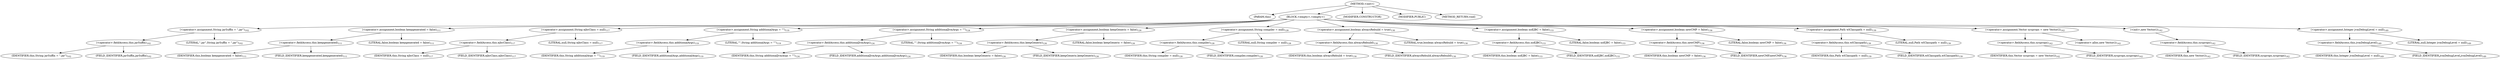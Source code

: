 digraph "&lt;init&gt;" {  
"1763" [label = <(METHOD,&lt;init&gt;)> ]
"1764" [label = <(PARAM,this)> ]
"1765" [label = <(BLOCK,&lt;empty&gt;,&lt;empty&gt;)> ]
"1766" [label = <(&lt;operator&gt;.assignment,String jarSuffix = &quot;.jar&quot;)<SUB>102</SUB>> ]
"1767" [label = <(&lt;operator&gt;.fieldAccess,this.jarSuffix)<SUB>102</SUB>> ]
"1768" [label = <(IDENTIFIER,this,String jarSuffix = &quot;.jar&quot;)<SUB>102</SUB>> ]
"1769" [label = <(FIELD_IDENTIFIER,jarSuffix,jarSuffix)<SUB>102</SUB>> ]
"1770" [label = <(LITERAL,&quot;.jar&quot;,String jarSuffix = &quot;.jar&quot;)<SUB>102</SUB>> ]
"1771" [label = <(&lt;operator&gt;.assignment,boolean keepgenerated = false)<SUB>111</SUB>> ]
"1772" [label = <(&lt;operator&gt;.fieldAccess,this.keepgenerated)<SUB>111</SUB>> ]
"1773" [label = <(IDENTIFIER,this,boolean keepgenerated = false)<SUB>111</SUB>> ]
"1774" [label = <(FIELD_IDENTIFIER,keepgenerated,keepgenerated)<SUB>111</SUB>> ]
"1775" [label = <(LITERAL,false,boolean keepgenerated = false)<SUB>111</SUB>> ]
"1776" [label = <(&lt;operator&gt;.assignment,String ejbcClass = null)<SUB>117</SUB>> ]
"1777" [label = <(&lt;operator&gt;.fieldAccess,this.ejbcClass)<SUB>117</SUB>> ]
"1778" [label = <(IDENTIFIER,this,String ejbcClass = null)<SUB>117</SUB>> ]
"1779" [label = <(FIELD_IDENTIFIER,ejbcClass,ejbcClass)<SUB>117</SUB>> ]
"1780" [label = <(LITERAL,null,String ejbcClass = null)<SUB>117</SUB>> ]
"1781" [label = <(&lt;operator&gt;.assignment,String additionalArgs = &quot;&quot;)<SUB>119</SUB>> ]
"1782" [label = <(&lt;operator&gt;.fieldAccess,this.additionalArgs)<SUB>119</SUB>> ]
"1783" [label = <(IDENTIFIER,this,String additionalArgs = &quot;&quot;)<SUB>119</SUB>> ]
"1784" [label = <(FIELD_IDENTIFIER,additionalArgs,additionalArgs)<SUB>119</SUB>> ]
"1785" [label = <(LITERAL,&quot;&quot;,String additionalArgs = &quot;&quot;)<SUB>119</SUB>> ]
"1786" [label = <(&lt;operator&gt;.assignment,String additionalJvmArgs = &quot;&quot;)<SUB>124</SUB>> ]
"1787" [label = <(&lt;operator&gt;.fieldAccess,this.additionalJvmArgs)<SUB>124</SUB>> ]
"1788" [label = <(IDENTIFIER,this,String additionalJvmArgs = &quot;&quot;)<SUB>124</SUB>> ]
"1789" [label = <(FIELD_IDENTIFIER,additionalJvmArgs,additionalJvmArgs)<SUB>124</SUB>> ]
"1790" [label = <(LITERAL,&quot;&quot;,String additionalJvmArgs = &quot;&quot;)<SUB>124</SUB>> ]
"1791" [label = <(&lt;operator&gt;.assignment,boolean keepGeneric = false)<SUB>126</SUB>> ]
"1792" [label = <(&lt;operator&gt;.fieldAccess,this.keepGeneric)<SUB>126</SUB>> ]
"1793" [label = <(IDENTIFIER,this,boolean keepGeneric = false)<SUB>126</SUB>> ]
"1794" [label = <(FIELD_IDENTIFIER,keepGeneric,keepGeneric)<SUB>126</SUB>> ]
"1795" [label = <(LITERAL,false,boolean keepGeneric = false)<SUB>126</SUB>> ]
"1796" [label = <(&lt;operator&gt;.assignment,String compiler = null)<SUB>128</SUB>> ]
"1797" [label = <(&lt;operator&gt;.fieldAccess,this.compiler)<SUB>128</SUB>> ]
"1798" [label = <(IDENTIFIER,this,String compiler = null)<SUB>128</SUB>> ]
"1799" [label = <(FIELD_IDENTIFIER,compiler,compiler)<SUB>128</SUB>> ]
"1800" [label = <(LITERAL,null,String compiler = null)<SUB>128</SUB>> ]
"1801" [label = <(&lt;operator&gt;.assignment,boolean alwaysRebuild = true)<SUB>130</SUB>> ]
"1802" [label = <(&lt;operator&gt;.fieldAccess,this.alwaysRebuild)<SUB>130</SUB>> ]
"1803" [label = <(IDENTIFIER,this,boolean alwaysRebuild = true)<SUB>130</SUB>> ]
"1804" [label = <(FIELD_IDENTIFIER,alwaysRebuild,alwaysRebuild)<SUB>130</SUB>> ]
"1805" [label = <(LITERAL,true,boolean alwaysRebuild = true)<SUB>130</SUB>> ]
"1806" [label = <(&lt;operator&gt;.assignment,boolean noEJBC = false)<SUB>133</SUB>> ]
"1807" [label = <(&lt;operator&gt;.fieldAccess,this.noEJBC)<SUB>133</SUB>> ]
"1808" [label = <(IDENTIFIER,this,boolean noEJBC = false)<SUB>133</SUB>> ]
"1809" [label = <(FIELD_IDENTIFIER,noEJBC,noEJBC)<SUB>133</SUB>> ]
"1810" [label = <(LITERAL,false,boolean noEJBC = false)<SUB>133</SUB>> ]
"1811" [label = <(&lt;operator&gt;.assignment,boolean newCMP = false)<SUB>136</SUB>> ]
"1812" [label = <(&lt;operator&gt;.fieldAccess,this.newCMP)<SUB>136</SUB>> ]
"1813" [label = <(IDENTIFIER,this,boolean newCMP = false)<SUB>136</SUB>> ]
"1814" [label = <(FIELD_IDENTIFIER,newCMP,newCMP)<SUB>136</SUB>> ]
"1815" [label = <(LITERAL,false,boolean newCMP = false)<SUB>136</SUB>> ]
"1816" [label = <(&lt;operator&gt;.assignment,Path wlClasspath = null)<SUB>139</SUB>> ]
"1817" [label = <(&lt;operator&gt;.fieldAccess,this.wlClasspath)<SUB>139</SUB>> ]
"1818" [label = <(IDENTIFIER,this,Path wlClasspath = null)<SUB>139</SUB>> ]
"1819" [label = <(FIELD_IDENTIFIER,wlClasspath,wlClasspath)<SUB>139</SUB>> ]
"1820" [label = <(LITERAL,null,Path wlClasspath = null)<SUB>139</SUB>> ]
"1821" [label = <(&lt;operator&gt;.assignment,Vector sysprops = new Vector())<SUB>142</SUB>> ]
"1822" [label = <(&lt;operator&gt;.fieldAccess,this.sysprops)<SUB>142</SUB>> ]
"1823" [label = <(IDENTIFIER,this,Vector sysprops = new Vector())<SUB>142</SUB>> ]
"1824" [label = <(FIELD_IDENTIFIER,sysprops,sysprops)<SUB>142</SUB>> ]
"1825" [label = <(&lt;operator&gt;.alloc,new Vector())<SUB>142</SUB>> ]
"1826" [label = <(&lt;init&gt;,new Vector())<SUB>142</SUB>> ]
"1827" [label = <(&lt;operator&gt;.fieldAccess,this.sysprops)<SUB>142</SUB>> ]
"1828" [label = <(IDENTIFIER,this,new Vector())<SUB>142</SUB>> ]
"1829" [label = <(FIELD_IDENTIFIER,sysprops,sysprops)<SUB>142</SUB>> ]
"1830" [label = <(&lt;operator&gt;.assignment,Integer jvmDebugLevel = null)<SUB>149</SUB>> ]
"1831" [label = <(&lt;operator&gt;.fieldAccess,this.jvmDebugLevel)<SUB>149</SUB>> ]
"1832" [label = <(IDENTIFIER,this,Integer jvmDebugLevel = null)<SUB>149</SUB>> ]
"1833" [label = <(FIELD_IDENTIFIER,jvmDebugLevel,jvmDebugLevel)<SUB>149</SUB>> ]
"1834" [label = <(LITERAL,null,Integer jvmDebugLevel = null)<SUB>149</SUB>> ]
"1835" [label = <(MODIFIER,CONSTRUCTOR)> ]
"1836" [label = <(MODIFIER,PUBLIC)> ]
"1837" [label = <(METHOD_RETURN,void)> ]
  "1763" -> "1764" 
  "1763" -> "1765" 
  "1763" -> "1835" 
  "1763" -> "1836" 
  "1763" -> "1837" 
  "1765" -> "1766" 
  "1765" -> "1771" 
  "1765" -> "1776" 
  "1765" -> "1781" 
  "1765" -> "1786" 
  "1765" -> "1791" 
  "1765" -> "1796" 
  "1765" -> "1801" 
  "1765" -> "1806" 
  "1765" -> "1811" 
  "1765" -> "1816" 
  "1765" -> "1821" 
  "1765" -> "1826" 
  "1765" -> "1830" 
  "1766" -> "1767" 
  "1766" -> "1770" 
  "1767" -> "1768" 
  "1767" -> "1769" 
  "1771" -> "1772" 
  "1771" -> "1775" 
  "1772" -> "1773" 
  "1772" -> "1774" 
  "1776" -> "1777" 
  "1776" -> "1780" 
  "1777" -> "1778" 
  "1777" -> "1779" 
  "1781" -> "1782" 
  "1781" -> "1785" 
  "1782" -> "1783" 
  "1782" -> "1784" 
  "1786" -> "1787" 
  "1786" -> "1790" 
  "1787" -> "1788" 
  "1787" -> "1789" 
  "1791" -> "1792" 
  "1791" -> "1795" 
  "1792" -> "1793" 
  "1792" -> "1794" 
  "1796" -> "1797" 
  "1796" -> "1800" 
  "1797" -> "1798" 
  "1797" -> "1799" 
  "1801" -> "1802" 
  "1801" -> "1805" 
  "1802" -> "1803" 
  "1802" -> "1804" 
  "1806" -> "1807" 
  "1806" -> "1810" 
  "1807" -> "1808" 
  "1807" -> "1809" 
  "1811" -> "1812" 
  "1811" -> "1815" 
  "1812" -> "1813" 
  "1812" -> "1814" 
  "1816" -> "1817" 
  "1816" -> "1820" 
  "1817" -> "1818" 
  "1817" -> "1819" 
  "1821" -> "1822" 
  "1821" -> "1825" 
  "1822" -> "1823" 
  "1822" -> "1824" 
  "1826" -> "1827" 
  "1827" -> "1828" 
  "1827" -> "1829" 
  "1830" -> "1831" 
  "1830" -> "1834" 
  "1831" -> "1832" 
  "1831" -> "1833" 
}
